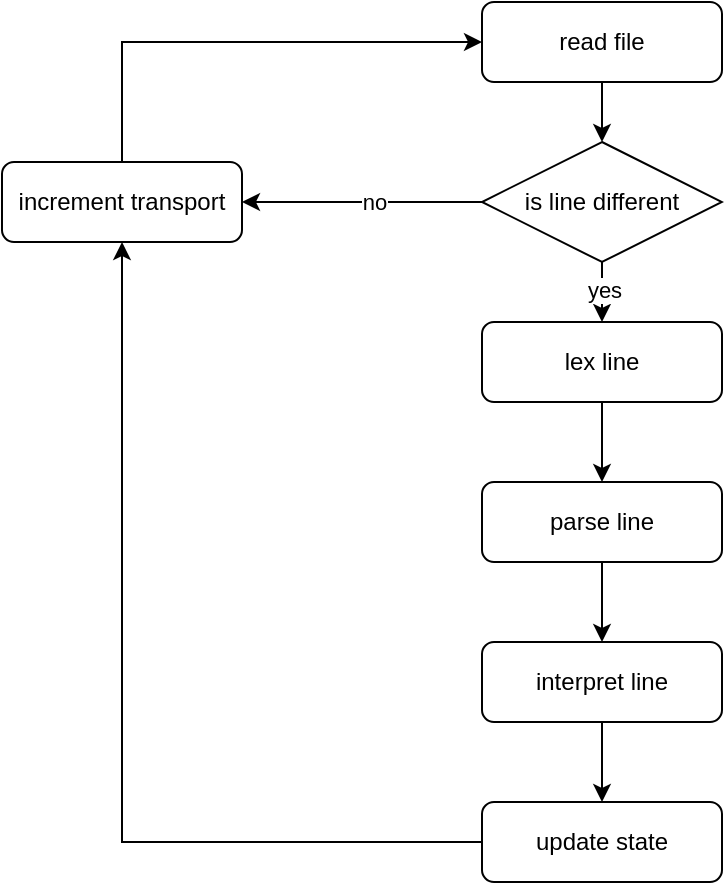 <mxfile version="21.4.0" type="github">
  <diagram name="Page-1" id="0EupNEKPYwHdG02tcqmC">
    <mxGraphModel dx="1026" dy="606" grid="1" gridSize="10" guides="1" tooltips="1" connect="1" arrows="1" fold="1" page="1" pageScale="1" pageWidth="827" pageHeight="1169" math="0" shadow="0">
      <root>
        <mxCell id="0" />
        <mxCell id="1" parent="0" />
        <mxCell id="SH3Vviy2txnLB1Nsxo0J-16" style="edgeStyle=orthogonalEdgeStyle;rounded=0;orthogonalLoop=1;jettySize=auto;html=1;entryX=0.5;entryY=0;entryDx=0;entryDy=0;" edge="1" parent="1" source="SH3Vviy2txnLB1Nsxo0J-1" target="SH3Vviy2txnLB1Nsxo0J-15">
          <mxGeometry relative="1" as="geometry" />
        </mxCell>
        <mxCell id="SH3Vviy2txnLB1Nsxo0J-1" value="lex line" style="rounded=1;whiteSpace=wrap;html=1;" vertex="1" parent="1">
          <mxGeometry x="480" y="240" width="120" height="40" as="geometry" />
        </mxCell>
        <mxCell id="SH3Vviy2txnLB1Nsxo0J-20" style="edgeStyle=orthogonalEdgeStyle;rounded=0;orthogonalLoop=1;jettySize=auto;html=1;entryX=0.5;entryY=1;entryDx=0;entryDy=0;" edge="1" parent="1" source="SH3Vviy2txnLB1Nsxo0J-3" target="SH3Vviy2txnLB1Nsxo0J-4">
          <mxGeometry relative="1" as="geometry" />
        </mxCell>
        <mxCell id="SH3Vviy2txnLB1Nsxo0J-3" value="update state" style="rounded=1;whiteSpace=wrap;html=1;" vertex="1" parent="1">
          <mxGeometry x="480" y="480" width="120" height="40" as="geometry" />
        </mxCell>
        <mxCell id="SH3Vviy2txnLB1Nsxo0J-13" style="edgeStyle=orthogonalEdgeStyle;rounded=0;orthogonalLoop=1;jettySize=auto;html=1;entryX=0;entryY=0.5;entryDx=0;entryDy=0;" edge="1" parent="1" source="SH3Vviy2txnLB1Nsxo0J-4" target="SH3Vviy2txnLB1Nsxo0J-5">
          <mxGeometry relative="1" as="geometry">
            <Array as="points">
              <mxPoint x="300" y="100" />
            </Array>
          </mxGeometry>
        </mxCell>
        <mxCell id="SH3Vviy2txnLB1Nsxo0J-4" value="increment transport" style="rounded=1;whiteSpace=wrap;html=1;" vertex="1" parent="1">
          <mxGeometry x="240" y="160" width="120" height="40" as="geometry" />
        </mxCell>
        <mxCell id="SH3Vviy2txnLB1Nsxo0J-8" style="edgeStyle=orthogonalEdgeStyle;rounded=0;orthogonalLoop=1;jettySize=auto;html=1;entryX=0.5;entryY=0;entryDx=0;entryDy=0;" edge="1" parent="1" source="SH3Vviy2txnLB1Nsxo0J-5" target="SH3Vviy2txnLB1Nsxo0J-6">
          <mxGeometry relative="1" as="geometry" />
        </mxCell>
        <mxCell id="SH3Vviy2txnLB1Nsxo0J-5" value="read file" style="rounded=1;whiteSpace=wrap;html=1;" vertex="1" parent="1">
          <mxGeometry x="480" y="80" width="120" height="40" as="geometry" />
        </mxCell>
        <mxCell id="SH3Vviy2txnLB1Nsxo0J-7" style="edgeStyle=orthogonalEdgeStyle;rounded=0;orthogonalLoop=1;jettySize=auto;html=1;" edge="1" parent="1" source="SH3Vviy2txnLB1Nsxo0J-6" target="SH3Vviy2txnLB1Nsxo0J-1">
          <mxGeometry relative="1" as="geometry" />
        </mxCell>
        <mxCell id="SH3Vviy2txnLB1Nsxo0J-9" value="yes" style="edgeLabel;html=1;align=center;verticalAlign=middle;resizable=0;points=[];" vertex="1" connectable="0" parent="SH3Vviy2txnLB1Nsxo0J-7">
          <mxGeometry x="0.36" y="1" relative="1" as="geometry">
            <mxPoint as="offset" />
          </mxGeometry>
        </mxCell>
        <mxCell id="SH3Vviy2txnLB1Nsxo0J-12" style="edgeStyle=orthogonalEdgeStyle;rounded=0;orthogonalLoop=1;jettySize=auto;html=1;entryX=1;entryY=0.5;entryDx=0;entryDy=0;" edge="1" parent="1" source="SH3Vviy2txnLB1Nsxo0J-6" target="SH3Vviy2txnLB1Nsxo0J-4">
          <mxGeometry relative="1" as="geometry" />
        </mxCell>
        <mxCell id="SH3Vviy2txnLB1Nsxo0J-14" value="no" style="edgeLabel;html=1;align=center;verticalAlign=middle;resizable=0;points=[];" vertex="1" connectable="0" parent="SH3Vviy2txnLB1Nsxo0J-12">
          <mxGeometry x="-0.1" relative="1" as="geometry">
            <mxPoint as="offset" />
          </mxGeometry>
        </mxCell>
        <mxCell id="SH3Vviy2txnLB1Nsxo0J-6" value="is line different" style="rhombus;whiteSpace=wrap;html=1;" vertex="1" parent="1">
          <mxGeometry x="480" y="150" width="120" height="60" as="geometry" />
        </mxCell>
        <mxCell id="SH3Vviy2txnLB1Nsxo0J-18" style="edgeStyle=orthogonalEdgeStyle;rounded=0;orthogonalLoop=1;jettySize=auto;html=1;entryX=0.5;entryY=0;entryDx=0;entryDy=0;" edge="1" parent="1" source="SH3Vviy2txnLB1Nsxo0J-15" target="SH3Vviy2txnLB1Nsxo0J-17">
          <mxGeometry relative="1" as="geometry" />
        </mxCell>
        <mxCell id="SH3Vviy2txnLB1Nsxo0J-15" value="parse line" style="rounded=1;whiteSpace=wrap;html=1;" vertex="1" parent="1">
          <mxGeometry x="480" y="320" width="120" height="40" as="geometry" />
        </mxCell>
        <mxCell id="SH3Vviy2txnLB1Nsxo0J-19" style="edgeStyle=orthogonalEdgeStyle;rounded=0;orthogonalLoop=1;jettySize=auto;html=1;entryX=0.5;entryY=0;entryDx=0;entryDy=0;" edge="1" parent="1" source="SH3Vviy2txnLB1Nsxo0J-17" target="SH3Vviy2txnLB1Nsxo0J-3">
          <mxGeometry relative="1" as="geometry" />
        </mxCell>
        <mxCell id="SH3Vviy2txnLB1Nsxo0J-17" value="interpret line" style="rounded=1;whiteSpace=wrap;html=1;" vertex="1" parent="1">
          <mxGeometry x="480" y="400" width="120" height="40" as="geometry" />
        </mxCell>
      </root>
    </mxGraphModel>
  </diagram>
</mxfile>
